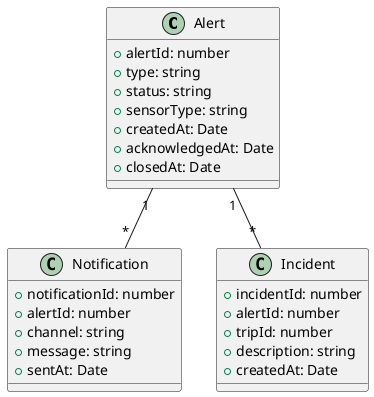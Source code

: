 @startuml
class Alert {
  +alertId: number
  +type: string
  +status: string
  +sensorType: string
  +createdAt: Date
  +acknowledgedAt: Date
  +closedAt: Date
}

class Notification {
  +notificationId: number
  +alertId: number
  +channel: string
  +message: string
  +sentAt: Date
}

class Incident {
  +incidentId: number
  +alertId: number
  +tripId: number
  +description: string
  +createdAt: Date
}

Alert "1" -- "*" Notification
Alert "1" -- "*" Incident
@enduml